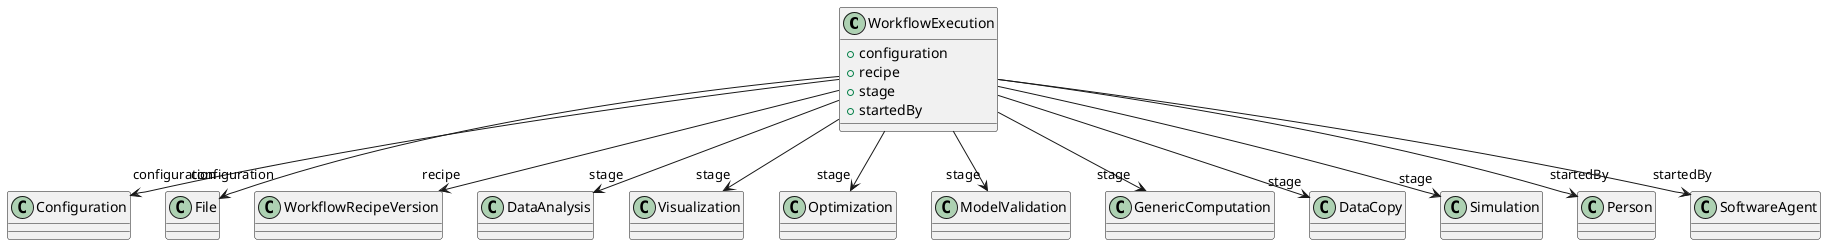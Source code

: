 @startuml
class WorkflowExecution {
+configuration
+recipe
+stage
+startedBy

}
WorkflowExecution -d-> "configuration" Configuration
WorkflowExecution -d-> "configuration" File
WorkflowExecution -d-> "recipe" WorkflowRecipeVersion
WorkflowExecution -d-> "stage" DataAnalysis
WorkflowExecution -d-> "stage" Visualization
WorkflowExecution -d-> "stage" Optimization
WorkflowExecution -d-> "stage" ModelValidation
WorkflowExecution -d-> "stage" GenericComputation
WorkflowExecution -d-> "stage" DataCopy
WorkflowExecution -d-> "stage" Simulation
WorkflowExecution -d-> "startedBy" Person
WorkflowExecution -d-> "startedBy" SoftwareAgent

@enduml